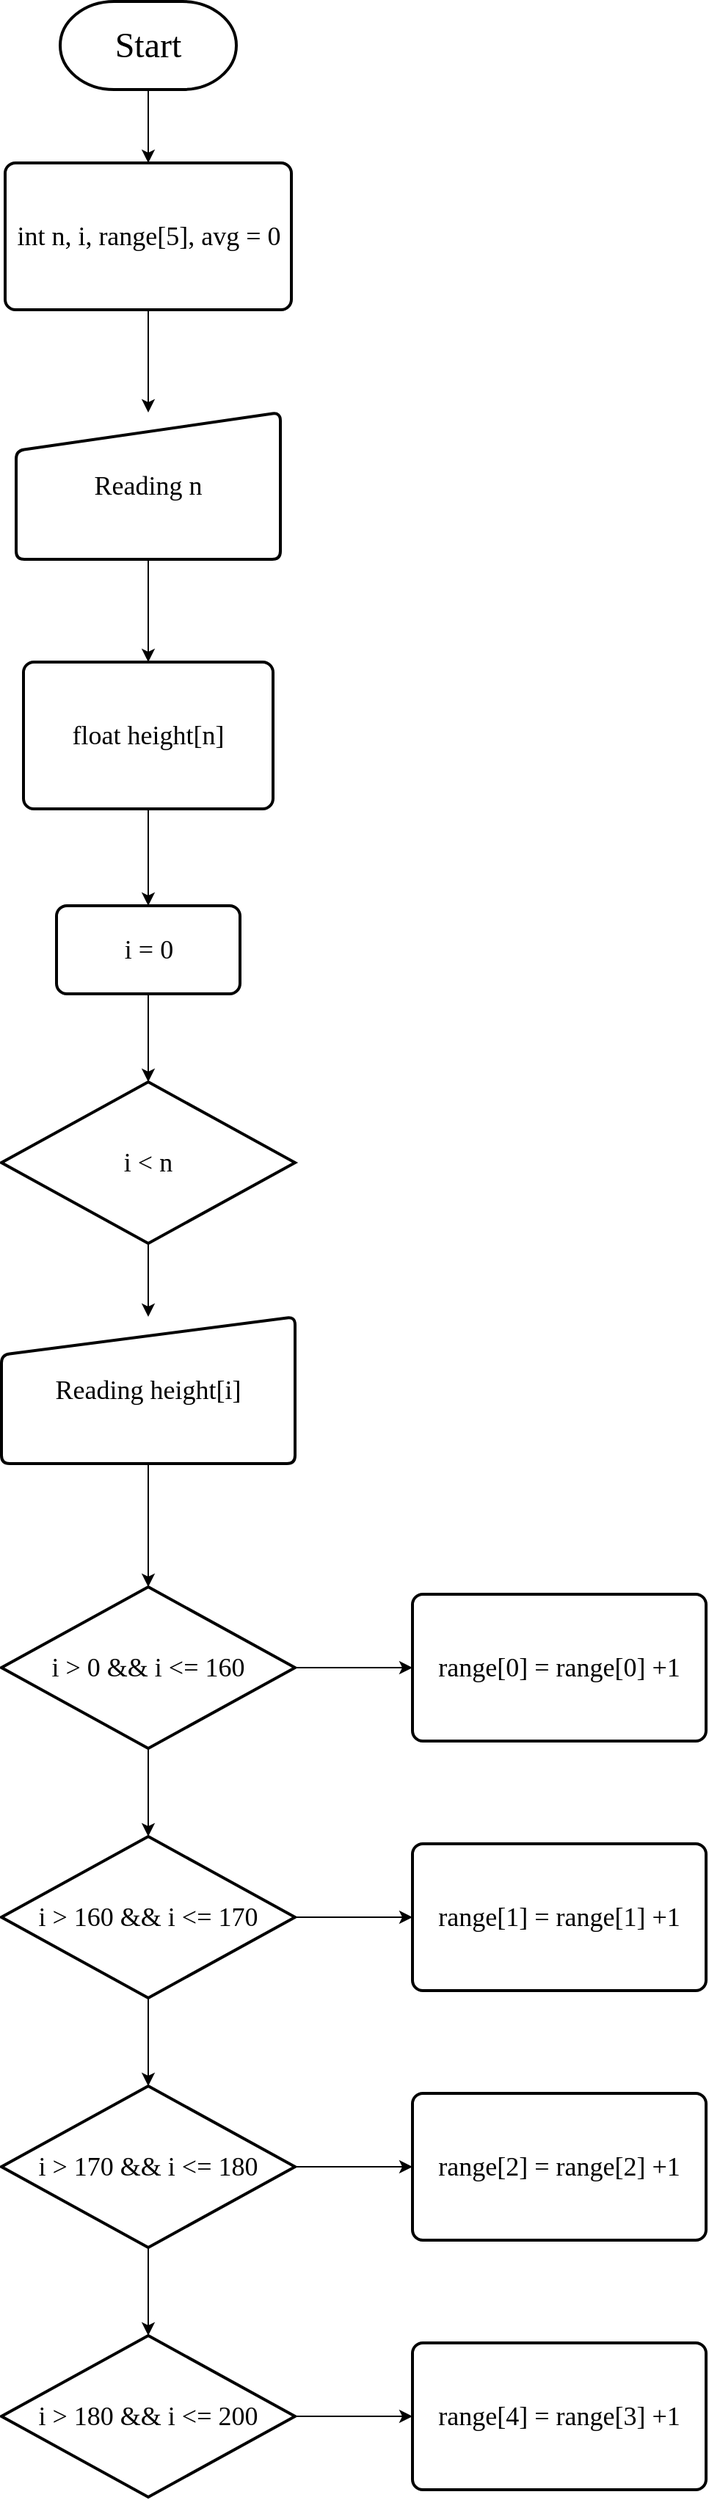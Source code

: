 <mxfile version="20.1.1" type="github">
  <diagram id="wp_xYZn4VHThL3dPTbGy" name="Page-1">
    <mxGraphModel dx="2521" dy="939" grid="1" gridSize="10" guides="1" tooltips="1" connect="1" arrows="1" fold="1" page="1" pageScale="1" pageWidth="827" pageHeight="1169" math="0" shadow="0">
      <root>
        <mxCell id="0" />
        <mxCell id="1" parent="0" />
        <mxCell id="sDerq0rX48A-iTbsA8gS-17" value="" style="edgeStyle=orthogonalEdgeStyle;rounded=0;orthogonalLoop=1;jettySize=auto;html=1;fontFamily=Kanit;fontSource=https%3A%2F%2Ffonts.googleapis.com%2Fcss%3Ffamily%3DKanit;fontSize=18;" edge="1" parent="1" source="GzxjLerJVdwIG-m4BnVG-1" target="sDerq0rX48A-iTbsA8gS-16">
          <mxGeometry relative="1" as="geometry" />
        </mxCell>
        <mxCell id="GzxjLerJVdwIG-m4BnVG-1" value="&lt;font style=&quot;font-size: 24px;&quot; data-font-src=&quot;https://fonts.googleapis.com/css?family=Kanit&quot; face=&quot;Kanit&quot;&gt;Start&lt;/font&gt;" style="strokeWidth=2;html=1;shape=mxgraph.flowchart.terminator;whiteSpace=wrap;" parent="1" vertex="1">
          <mxGeometry x="20" y="20" width="120" height="60" as="geometry" />
        </mxCell>
        <mxCell id="sDerq0rX48A-iTbsA8gS-19" value="" style="edgeStyle=orthogonalEdgeStyle;rounded=0;orthogonalLoop=1;jettySize=auto;html=1;fontFamily=Kanit;fontSource=https%3A%2F%2Ffonts.googleapis.com%2Fcss%3Ffamily%3DKanit;fontSize=18;" edge="1" parent="1" source="sDerq0rX48A-iTbsA8gS-16">
          <mxGeometry relative="1" as="geometry">
            <mxPoint x="80" y="300" as="targetPoint" />
          </mxGeometry>
        </mxCell>
        <mxCell id="sDerq0rX48A-iTbsA8gS-16" value="int n, i, range[5], avg = 0" style="rounded=1;whiteSpace=wrap;html=1;absoluteArcSize=1;arcSize=14;strokeWidth=2;fontFamily=Kanit;fontSource=https%3A%2F%2Ffonts.googleapis.com%2Fcss%3Ffamily%3DKanit;fontSize=18;" vertex="1" parent="1">
          <mxGeometry x="-17.5" y="130" width="195" height="100" as="geometry" />
        </mxCell>
        <mxCell id="sDerq0rX48A-iTbsA8gS-22" value="" style="edgeStyle=orthogonalEdgeStyle;rounded=0;orthogonalLoop=1;jettySize=auto;html=1;fontFamily=Kanit;fontSource=https%3A%2F%2Ffonts.googleapis.com%2Fcss%3Ffamily%3DKanit;fontSize=18;" edge="1" parent="1" source="sDerq0rX48A-iTbsA8gS-20" target="sDerq0rX48A-iTbsA8gS-21">
          <mxGeometry relative="1" as="geometry" />
        </mxCell>
        <mxCell id="sDerq0rX48A-iTbsA8gS-20" value="Reading n" style="html=1;strokeWidth=2;shape=manualInput;whiteSpace=wrap;rounded=1;size=26;arcSize=11;fontFamily=Kanit;fontSource=https%3A%2F%2Ffonts.googleapis.com%2Fcss%3Ffamily%3DKanit;fontSize=18;" vertex="1" parent="1">
          <mxGeometry x="-10" y="300" width="180" height="100" as="geometry" />
        </mxCell>
        <mxCell id="sDerq0rX48A-iTbsA8gS-24" value="" style="edgeStyle=orthogonalEdgeStyle;rounded=0;orthogonalLoop=1;jettySize=auto;html=1;fontFamily=Kanit;fontSource=https%3A%2F%2Ffonts.googleapis.com%2Fcss%3Ffamily%3DKanit;fontSize=18;" edge="1" parent="1" source="sDerq0rX48A-iTbsA8gS-21" target="sDerq0rX48A-iTbsA8gS-23">
          <mxGeometry relative="1" as="geometry" />
        </mxCell>
        <mxCell id="sDerq0rX48A-iTbsA8gS-21" value="float height[n]" style="rounded=1;whiteSpace=wrap;html=1;absoluteArcSize=1;arcSize=14;strokeWidth=2;fontFamily=Kanit;fontSource=https%3A%2F%2Ffonts.googleapis.com%2Fcss%3Ffamily%3DKanit;fontSize=18;" vertex="1" parent="1">
          <mxGeometry x="-5" y="470" width="170" height="100" as="geometry" />
        </mxCell>
        <mxCell id="sDerq0rX48A-iTbsA8gS-28" value="" style="edgeStyle=orthogonalEdgeStyle;rounded=0;orthogonalLoop=1;jettySize=auto;html=1;fontFamily=Kanit;fontSource=https%3A%2F%2Ffonts.googleapis.com%2Fcss%3Ffamily%3DKanit;fontSize=18;" edge="1" parent="1" source="sDerq0rX48A-iTbsA8gS-23" target="sDerq0rX48A-iTbsA8gS-27">
          <mxGeometry relative="1" as="geometry" />
        </mxCell>
        <mxCell id="sDerq0rX48A-iTbsA8gS-23" value="i = 0" style="rounded=1;whiteSpace=wrap;html=1;absoluteArcSize=1;arcSize=14;strokeWidth=2;fontFamily=Kanit;fontSource=https%3A%2F%2Ffonts.googleapis.com%2Fcss%3Ffamily%3DKanit;fontSize=18;" vertex="1" parent="1">
          <mxGeometry x="17.5" y="636" width="125" height="60" as="geometry" />
        </mxCell>
        <mxCell id="sDerq0rX48A-iTbsA8gS-31" value="" style="edgeStyle=orthogonalEdgeStyle;rounded=0;orthogonalLoop=1;jettySize=auto;html=1;fontFamily=Kanit;fontSource=https%3A%2F%2Ffonts.googleapis.com%2Fcss%3Ffamily%3DKanit;fontSize=18;" edge="1" parent="1" source="sDerq0rX48A-iTbsA8gS-27" target="sDerq0rX48A-iTbsA8gS-30">
          <mxGeometry relative="1" as="geometry" />
        </mxCell>
        <mxCell id="sDerq0rX48A-iTbsA8gS-27" value="i &amp;lt; n" style="strokeWidth=2;html=1;shape=mxgraph.flowchart.decision;whiteSpace=wrap;fontFamily=Kanit;fontSource=https%3A%2F%2Ffonts.googleapis.com%2Fcss%3Ffamily%3DKanit;fontSize=18;" vertex="1" parent="1">
          <mxGeometry x="-20" y="756" width="200" height="110" as="geometry" />
        </mxCell>
        <mxCell id="sDerq0rX48A-iTbsA8gS-34" value="" style="edgeStyle=orthogonalEdgeStyle;rounded=0;orthogonalLoop=1;jettySize=auto;html=1;fontFamily=Kanit;fontSource=https%3A%2F%2Ffonts.googleapis.com%2Fcss%3Ffamily%3DKanit;fontSize=18;" edge="1" parent="1" source="sDerq0rX48A-iTbsA8gS-30">
          <mxGeometry relative="1" as="geometry">
            <mxPoint x="80" y="1100" as="targetPoint" />
          </mxGeometry>
        </mxCell>
        <mxCell id="sDerq0rX48A-iTbsA8gS-30" value="Reading height[i]" style="html=1;strokeWidth=2;shape=manualInput;whiteSpace=wrap;rounded=1;size=26;arcSize=11;fontFamily=Kanit;fontSource=https%3A%2F%2Ffonts.googleapis.com%2Fcss%3Ffamily%3DKanit;fontSize=18;" vertex="1" parent="1">
          <mxGeometry x="-20" y="916" width="200" height="100" as="geometry" />
        </mxCell>
        <mxCell id="sDerq0rX48A-iTbsA8gS-44" value="" style="edgeStyle=orthogonalEdgeStyle;rounded=0;orthogonalLoop=1;jettySize=auto;html=1;fontFamily=Kanit;fontSource=https%3A%2F%2Ffonts.googleapis.com%2Fcss%3Ffamily%3DKanit;fontSize=18;" edge="1" parent="1" source="sDerq0rX48A-iTbsA8gS-42" target="sDerq0rX48A-iTbsA8gS-43">
          <mxGeometry relative="1" as="geometry" />
        </mxCell>
        <mxCell id="sDerq0rX48A-iTbsA8gS-56" value="" style="edgeStyle=orthogonalEdgeStyle;rounded=0;orthogonalLoop=1;jettySize=auto;html=1;fontFamily=Kanit;fontSource=https%3A%2F%2Ffonts.googleapis.com%2Fcss%3Ffamily%3DKanit;fontSize=18;" edge="1" parent="1" source="sDerq0rX48A-iTbsA8gS-42" target="sDerq0rX48A-iTbsA8gS-49">
          <mxGeometry relative="1" as="geometry" />
        </mxCell>
        <mxCell id="sDerq0rX48A-iTbsA8gS-42" value="i &amp;gt; 0 &amp;amp;&amp;amp; i &amp;lt;= 160" style="strokeWidth=2;html=1;shape=mxgraph.flowchart.decision;whiteSpace=wrap;fontFamily=Kanit;fontSource=https%3A%2F%2Ffonts.googleapis.com%2Fcss%3Ffamily%3DKanit;fontSize=18;" vertex="1" parent="1">
          <mxGeometry x="-20" y="1100" width="200" height="110" as="geometry" />
        </mxCell>
        <mxCell id="sDerq0rX48A-iTbsA8gS-46" value="" style="edgeStyle=orthogonalEdgeStyle;rounded=0;orthogonalLoop=1;jettySize=auto;html=1;fontFamily=Kanit;fontSource=https%3A%2F%2Ffonts.googleapis.com%2Fcss%3Ffamily%3DKanit;fontSize=18;" edge="1" parent="1" source="sDerq0rX48A-iTbsA8gS-43" target="sDerq0rX48A-iTbsA8gS-45">
          <mxGeometry relative="1" as="geometry" />
        </mxCell>
        <mxCell id="sDerq0rX48A-iTbsA8gS-55" value="" style="edgeStyle=orthogonalEdgeStyle;rounded=0;orthogonalLoop=1;jettySize=auto;html=1;fontFamily=Kanit;fontSource=https%3A%2F%2Ffonts.googleapis.com%2Fcss%3Ffamily%3DKanit;fontSize=18;" edge="1" parent="1" source="sDerq0rX48A-iTbsA8gS-43">
          <mxGeometry relative="1" as="geometry">
            <mxPoint x="260" y="1325" as="targetPoint" />
          </mxGeometry>
        </mxCell>
        <mxCell id="sDerq0rX48A-iTbsA8gS-43" value="i &amp;gt; 160 &amp;amp;&amp;amp; i &amp;lt;= 170" style="strokeWidth=2;html=1;shape=mxgraph.flowchart.decision;whiteSpace=wrap;fontFamily=Kanit;fontSource=https%3A%2F%2Ffonts.googleapis.com%2Fcss%3Ffamily%3DKanit;fontSize=18;" vertex="1" parent="1">
          <mxGeometry x="-20" y="1270" width="200" height="110" as="geometry" />
        </mxCell>
        <mxCell id="sDerq0rX48A-iTbsA8gS-48" value="" style="edgeStyle=orthogonalEdgeStyle;rounded=0;orthogonalLoop=1;jettySize=auto;html=1;fontFamily=Kanit;fontSource=https%3A%2F%2Ffonts.googleapis.com%2Fcss%3Ffamily%3DKanit;fontSize=18;" edge="1" parent="1" source="sDerq0rX48A-iTbsA8gS-45" target="sDerq0rX48A-iTbsA8gS-47">
          <mxGeometry relative="1" as="geometry" />
        </mxCell>
        <mxCell id="sDerq0rX48A-iTbsA8gS-54" value="" style="edgeStyle=orthogonalEdgeStyle;rounded=0;orthogonalLoop=1;jettySize=auto;html=1;fontFamily=Kanit;fontSource=https%3A%2F%2Ffonts.googleapis.com%2Fcss%3Ffamily%3DKanit;fontSize=18;" edge="1" parent="1" source="sDerq0rX48A-iTbsA8gS-45">
          <mxGeometry relative="1" as="geometry">
            <mxPoint x="260" y="1495" as="targetPoint" />
          </mxGeometry>
        </mxCell>
        <mxCell id="sDerq0rX48A-iTbsA8gS-45" value="i &amp;gt; 170 &amp;amp;&amp;amp; i &amp;lt;= 180" style="strokeWidth=2;html=1;shape=mxgraph.flowchart.decision;whiteSpace=wrap;fontFamily=Kanit;fontSource=https%3A%2F%2Ffonts.googleapis.com%2Fcss%3Ffamily%3DKanit;fontSize=18;" vertex="1" parent="1">
          <mxGeometry x="-20" y="1440" width="200" height="110" as="geometry" />
        </mxCell>
        <mxCell id="sDerq0rX48A-iTbsA8gS-53" value="" style="edgeStyle=orthogonalEdgeStyle;rounded=0;orthogonalLoop=1;jettySize=auto;html=1;fontFamily=Kanit;fontSource=https%3A%2F%2Ffonts.googleapis.com%2Fcss%3Ffamily%3DKanit;fontSize=18;" edge="1" parent="1" source="sDerq0rX48A-iTbsA8gS-47">
          <mxGeometry relative="1" as="geometry">
            <mxPoint x="260" y="1665" as="targetPoint" />
          </mxGeometry>
        </mxCell>
        <mxCell id="sDerq0rX48A-iTbsA8gS-47" value="i &amp;gt; 180 &amp;amp;&amp;amp; i &amp;lt;= 200" style="strokeWidth=2;html=1;shape=mxgraph.flowchart.decision;whiteSpace=wrap;fontFamily=Kanit;fontSource=https%3A%2F%2Ffonts.googleapis.com%2Fcss%3Ffamily%3DKanit;fontSize=18;" vertex="1" parent="1">
          <mxGeometry x="-20" y="1610" width="200" height="110" as="geometry" />
        </mxCell>
        <mxCell id="sDerq0rX48A-iTbsA8gS-49" value="range[0] = range[0] +1" style="rounded=1;whiteSpace=wrap;html=1;absoluteArcSize=1;arcSize=14;strokeWidth=2;fontFamily=Kanit;fontSource=https%3A%2F%2Ffonts.googleapis.com%2Fcss%3Ffamily%3DKanit;fontSize=18;" vertex="1" parent="1">
          <mxGeometry x="260" y="1105" width="200" height="100" as="geometry" />
        </mxCell>
        <mxCell id="sDerq0rX48A-iTbsA8gS-57" value="range[2] = range[2] +1" style="rounded=1;whiteSpace=wrap;html=1;absoluteArcSize=1;arcSize=14;strokeWidth=2;fontFamily=Kanit;fontSource=https%3A%2F%2Ffonts.googleapis.com%2Fcss%3Ffamily%3DKanit;fontSize=18;" vertex="1" parent="1">
          <mxGeometry x="260" y="1445" width="200" height="100" as="geometry" />
        </mxCell>
        <mxCell id="sDerq0rX48A-iTbsA8gS-58" value="range[1] = range[1] +1" style="rounded=1;whiteSpace=wrap;html=1;absoluteArcSize=1;arcSize=14;strokeWidth=2;fontFamily=Kanit;fontSource=https%3A%2F%2Ffonts.googleapis.com%2Fcss%3Ffamily%3DKanit;fontSize=18;" vertex="1" parent="1">
          <mxGeometry x="260" y="1275" width="200" height="100" as="geometry" />
        </mxCell>
        <mxCell id="sDerq0rX48A-iTbsA8gS-59" value="range[4] = range[3] +1" style="rounded=1;whiteSpace=wrap;html=1;absoluteArcSize=1;arcSize=14;strokeWidth=2;fontFamily=Kanit;fontSource=https%3A%2F%2Ffonts.googleapis.com%2Fcss%3Ffamily%3DKanit;fontSize=18;" vertex="1" parent="1">
          <mxGeometry x="260" y="1615" width="200" height="100" as="geometry" />
        </mxCell>
      </root>
    </mxGraphModel>
  </diagram>
</mxfile>
